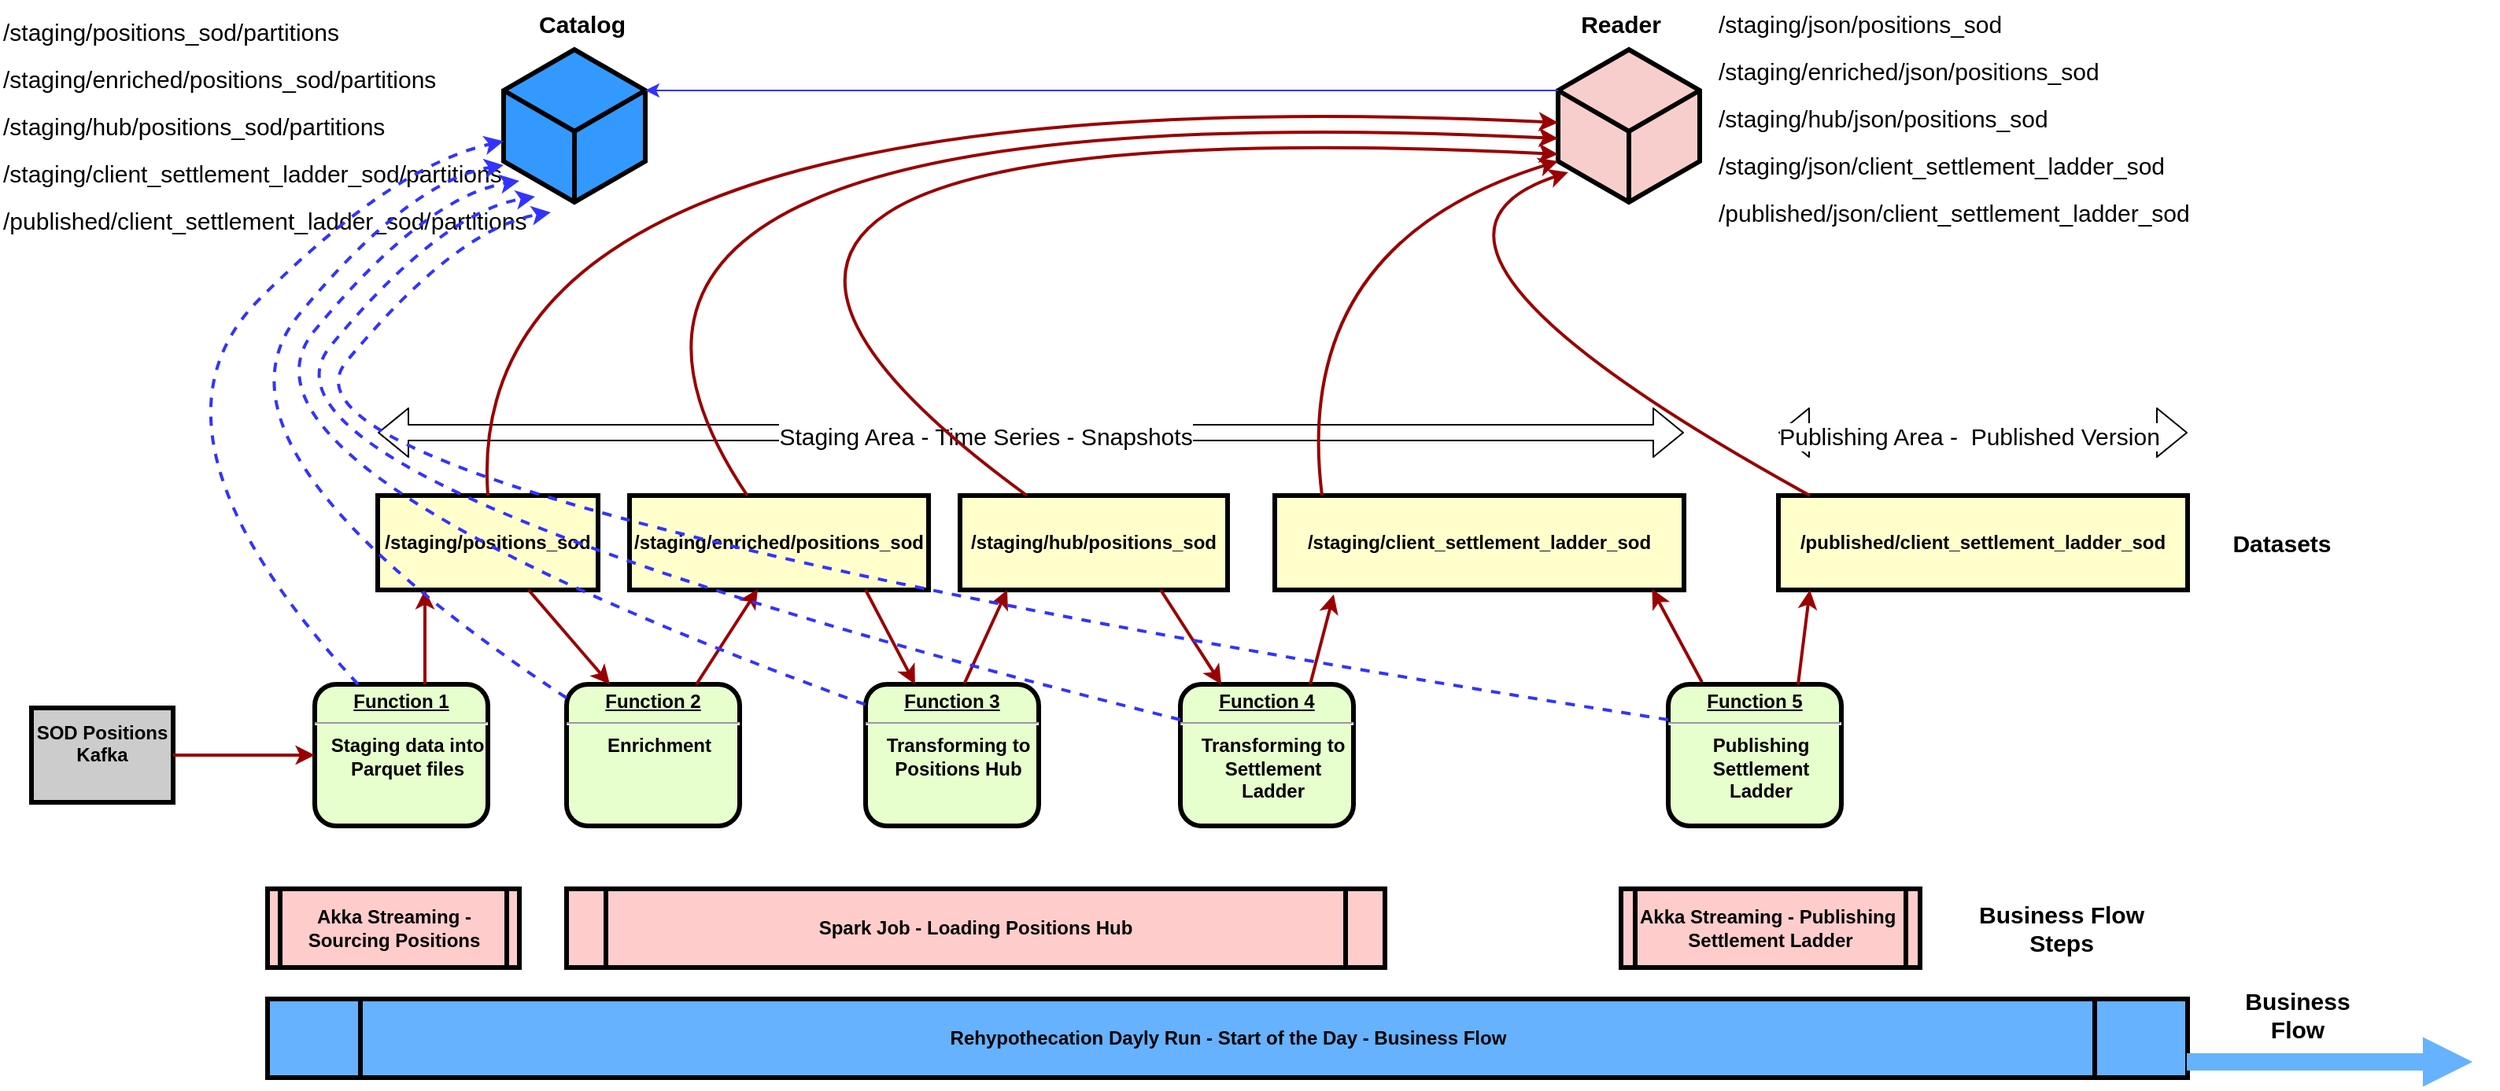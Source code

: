 <mxfile version="13.1.3" type="github">
  <diagram name="Page-1" id="c7558073-3199-34d8-9f00-42111426c3f3">
    <mxGraphModel dx="2886" dy="968" grid="1" gridSize="10" guides="1" tooltips="1" connect="1" arrows="1" fold="1" page="1" pageScale="1" pageWidth="1169" pageHeight="827" background="#ffffff" math="0" shadow="0">
      <root>
        <mxCell id="0" />
        <mxCell id="1" parent="0" />
        <mxCell id="5" value="Rehypothecation Dayly Run - Start of the Day - Business Flow" style="shape=process;whiteSpace=wrap;align=center;verticalAlign=middle;size=0.048;fontStyle=1;strokeWidth=3;fillColor=#66B2FF;labelPosition=center;verticalLabelPosition=middle;" parent="1" vertex="1">
          <mxGeometry x="80" y="650" width="1220" height="50" as="geometry" />
        </mxCell>
        <mxCell id="9" value="&lt;p style=&quot;margin: 0px ; margin-top: 4px ; text-align: center ; text-decoration: underline&quot;&gt;&lt;strong&gt;&lt;strong&gt;Function 3&lt;/strong&gt;&lt;br&gt;&lt;/strong&gt;&lt;/p&gt;&lt;hr&gt;&lt;p style=&quot;margin: 0px ; margin-left: 8px&quot;&gt;Transforming to &lt;br&gt;&lt;/p&gt;&lt;p style=&quot;margin: 0px ; margin-left: 8px&quot;&gt;Positions Hub&lt;br&gt;&lt;/p&gt;" style="verticalAlign=middle;align=center;overflow=fill;fontSize=12;fontFamily=Helvetica;html=1;rounded=1;fontStyle=1;strokeWidth=3;fillColor=#E6FFCC" parent="1" vertex="1">
          <mxGeometry x="460" y="450" width="110" height="90" as="geometry" />
        </mxCell>
        <mxCell id="10" value="&lt;p style=&quot;margin: 0px ; margin-top: 4px ; text-align: center ; text-decoration: underline&quot;&gt;&lt;strong&gt;&lt;strong&gt;Function 1&lt;/strong&gt;&lt;br&gt;&lt;/strong&gt;&lt;/p&gt;&lt;hr&gt;&lt;p style=&quot;margin: 0px ; margin-left: 8px&quot;&gt;Staging data into &lt;br&gt;Parquet files&lt;br&gt;&lt;/p&gt;" style="verticalAlign=middle;align=center;overflow=fill;fontSize=12;fontFamily=Helvetica;html=1;rounded=1;fontStyle=1;strokeWidth=3;fillColor=#E6FFCC" parent="1" vertex="1">
          <mxGeometry x="110.0" y="450" width="110" height="90" as="geometry" />
        </mxCell>
        <mxCell id="13" value="/staging/positions_sod" style="whiteSpace=wrap;align=center;verticalAlign=middle;fontStyle=1;strokeWidth=3;fillColor=#FFFFCC" parent="1" vertex="1">
          <mxGeometry x="150" y="330" width="140" height="60" as="geometry" />
        </mxCell>
        <mxCell id="14" value="SOD Positions&#xa;Kafka&#xa;" style="whiteSpace=wrap;align=center;verticalAlign=middle;fontStyle=1;strokeWidth=3;fillColor=#CCCCCC;" parent="1" vertex="1">
          <mxGeometry x="-70.0" y="465.0" width="90" height="60" as="geometry" />
        </mxCell>
        <mxCell id="15" value="/staging/enriched/positions_sod" style="whiteSpace=wrap;align=center;verticalAlign=middle;fontStyle=1;strokeWidth=3;fillColor=#FFFFCC" parent="1" vertex="1">
          <mxGeometry x="310" y="330" width="190" height="60" as="geometry" />
        </mxCell>
        <mxCell id="11" value="&lt;p style=&quot;margin: 0px ; margin-top: 4px ; text-align: center ; text-decoration: underline&quot;&gt;&lt;strong&gt;&lt;strong&gt;Function 2&lt;/strong&gt;&lt;br&gt;&lt;/strong&gt;&lt;/p&gt;&lt;hr&gt;&lt;p style=&quot;margin: 0px ; margin-left: 8px&quot;&gt;Enrichment&lt;br&gt;&lt;/p&gt;" style="verticalAlign=middle;align=center;overflow=fill;fontSize=12;fontFamily=Helvetica;html=1;rounded=1;fontStyle=1;strokeWidth=3;fillColor=#E6FFCC" parent="1" vertex="1">
          <mxGeometry x="270" y="450" width="110" height="90" as="geometry" />
        </mxCell>
        <mxCell id="51" value="" style="endArrow=none;noEdgeStyle=1;strokeColor=#990000;strokeWidth=2;endFill=0;startArrow=classic;startFill=1;entryX=0.75;entryY=0;entryDx=0;entryDy=0;exitX=0.429;exitY=0.992;exitDx=0;exitDy=0;exitPerimeter=0;" parent="1" source="15" target="11" edge="1">
          <mxGeometry relative="1" as="geometry">
            <mxPoint x="333" y="400" as="sourcePoint" />
            <mxPoint x="440.328" y="510" as="targetPoint" />
          </mxGeometry>
        </mxCell>
        <mxCell id="85" value="" style="edgeStyle=elbowEdgeStyle;elbow=horizontal;strokeColor=#990000;strokeWidth=2" parent="1" source="10" target="13" edge="1">
          <mxGeometry width="100" height="100" relative="1" as="geometry">
            <mxPoint x="170.0" y="600" as="sourcePoint" />
            <mxPoint x="270.0" y="500" as="targetPoint" />
            <Array as="points">
              <mxPoint x="180" y="420" />
              <mxPoint x="200" y="430" />
              <mxPoint x="200" y="550" />
              <mxPoint x="430" y="415" />
              <mxPoint x="284" y="490" />
            </Array>
          </mxGeometry>
        </mxCell>
        <mxCell id="87" value="" style="edgeStyle=elbowEdgeStyle;elbow=vertical;strokeColor=#990000;strokeWidth=2;startArrow=classic;startFill=1;endArrow=none;endFill=0;" parent="1" source="10" target="14" edge="1">
          <mxGeometry width="100" height="100" relative="1" as="geometry">
            <mxPoint x="110" y="600" as="sourcePoint" />
            <mxPoint x="210" y="500" as="targetPoint" />
          </mxGeometry>
        </mxCell>
        <mxCell id="tzFokicHPVw3fMw82fXG-97" value="" style="endArrow=none;noEdgeStyle=1;strokeColor=#990000;strokeWidth=2;endFill=0;startArrow=classic;startFill=1;" edge="1" parent="1" source="9">
          <mxGeometry relative="1" as="geometry">
            <mxPoint x="675" y="425" as="sourcePoint" />
            <mxPoint x="460" y="390" as="targetPoint" />
          </mxGeometry>
        </mxCell>
        <mxCell id="tzFokicHPVw3fMw82fXG-98" value="/staging/hub/positions_sod" style="whiteSpace=wrap;align=center;verticalAlign=middle;fontStyle=1;strokeWidth=3;fillColor=#FFFFCC" vertex="1" parent="1">
          <mxGeometry x="520" y="330" width="170" height="60" as="geometry" />
        </mxCell>
        <mxCell id="tzFokicHPVw3fMw82fXG-99" value="" style="endArrow=none;noEdgeStyle=1;strokeColor=#990000;strokeWidth=2;endFill=0;startArrow=classic;startFill=1;entryX=0.571;entryY=-0.006;entryDx=0;entryDy=0;entryPerimeter=0;" edge="1" parent="1" target="9">
          <mxGeometry relative="1" as="geometry">
            <mxPoint x="550" y="390" as="sourcePoint" />
            <mxPoint x="787.5" y="425" as="targetPoint" />
          </mxGeometry>
        </mxCell>
        <mxCell id="tzFokicHPVw3fMw82fXG-102" value="/staging/client_settlement_ladder_sod" style="whiteSpace=wrap;align=center;verticalAlign=middle;fontStyle=1;strokeWidth=3;fillColor=#FFFFCC" vertex="1" parent="1">
          <mxGeometry x="720" y="330" width="260" height="60" as="geometry" />
        </mxCell>
        <mxCell id="tzFokicHPVw3fMw82fXG-103" value="&lt;p style=&quot;margin: 0px ; margin-top: 4px ; text-align: center ; text-decoration: underline&quot;&gt;&lt;strong&gt;&lt;strong&gt;Function 4&lt;/strong&gt;&lt;br&gt;&lt;/strong&gt;&lt;/p&gt;&lt;hr&gt;&lt;p style=&quot;margin: 0px ; margin-left: 8px&quot;&gt;Transforming to &lt;br&gt;&lt;/p&gt;&lt;p style=&quot;margin: 0px ; margin-left: 8px&quot;&gt;Settlement&lt;/p&gt;&lt;p style=&quot;margin: 0px ; margin-left: 8px&quot;&gt; Ladder&lt;br&gt;&lt;/p&gt;" style="verticalAlign=middle;align=center;overflow=fill;fontSize=12;fontFamily=Helvetica;html=1;rounded=1;fontStyle=1;strokeWidth=3;fillColor=#E6FFCC" vertex="1" parent="1">
          <mxGeometry x="660" y="450" width="110" height="90" as="geometry" />
        </mxCell>
        <mxCell id="tzFokicHPVw3fMw82fXG-104" value="" style="endArrow=none;noEdgeStyle=1;strokeColor=#990000;strokeWidth=2;endFill=0;startArrow=classic;startFill=1;entryX=0.75;entryY=1;entryDx=0;entryDy=0;" edge="1" parent="1" source="tzFokicHPVw3fMw82fXG-103" target="tzFokicHPVw3fMw82fXG-98">
          <mxGeometry relative="1" as="geometry">
            <mxPoint x="560" y="400" as="sourcePoint" />
            <mxPoint x="542.5" y="460" as="targetPoint" />
          </mxGeometry>
        </mxCell>
        <mxCell id="tzFokicHPVw3fMw82fXG-105" value="" style="endArrow=none;noEdgeStyle=1;strokeColor=#990000;strokeWidth=2;endFill=0;startArrow=classic;startFill=1;entryX=0.75;entryY=0;entryDx=0;entryDy=0;exitX=0.144;exitY=1.047;exitDx=0;exitDy=0;exitPerimeter=0;" edge="1" parent="1" source="tzFokicHPVw3fMw82fXG-102" target="tzFokicHPVw3fMw82fXG-103">
          <mxGeometry relative="1" as="geometry">
            <mxPoint x="570" y="410" as="sourcePoint" />
            <mxPoint x="552.5" y="470" as="targetPoint" />
          </mxGeometry>
        </mxCell>
        <mxCell id="tzFokicHPVw3fMw82fXG-106" value="Spark Job - Loading Positions Hub" style="shape=process;whiteSpace=wrap;align=center;verticalAlign=middle;size=0.048;fontStyle=1;strokeWidth=3;fillColor=#FFCCCC" vertex="1" parent="1">
          <mxGeometry x="270" y="580" width="520" height="50" as="geometry" />
        </mxCell>
        <mxCell id="tzFokicHPVw3fMw82fXG-109" value="" style="endArrow=classic;noEdgeStyle=1;strokeColor=#990000;strokeWidth=2;endFill=1;startArrow=none;startFill=0;entryX=0.25;entryY=0;entryDx=0;entryDy=0;" edge="1" parent="1" source="13" target="11">
          <mxGeometry relative="1" as="geometry">
            <mxPoint x="401.51" y="399.52" as="sourcePoint" />
            <mxPoint x="382.5" y="460" as="targetPoint" />
          </mxGeometry>
        </mxCell>
        <mxCell id="tzFokicHPVw3fMw82fXG-110" value="Akka Streaming - Sourcing Positions" style="shape=process;whiteSpace=wrap;align=center;verticalAlign=middle;size=0.048;fontStyle=1;strokeWidth=3;fillColor=#FFCCCC" vertex="1" parent="1">
          <mxGeometry x="80" y="580" width="160" height="50" as="geometry" />
        </mxCell>
        <mxCell id="tzFokicHPVw3fMw82fXG-113" value="/published/client_settlement_ladder_sod" style="whiteSpace=wrap;align=center;verticalAlign=middle;fontStyle=1;strokeWidth=3;fillColor=#FFFFCC" vertex="1" parent="1">
          <mxGeometry x="1040" y="330" width="260" height="60" as="geometry" />
        </mxCell>
        <mxCell id="tzFokicHPVw3fMw82fXG-114" value="&lt;p style=&quot;margin: 0px ; margin-top: 4px ; text-align: center ; text-decoration: underline&quot;&gt;&lt;strong&gt;&lt;strong&gt;Function 5&lt;/strong&gt;&lt;br&gt;&lt;/strong&gt;&lt;/p&gt;&lt;hr&gt;&lt;p style=&quot;margin: 0px ; margin-left: 8px&quot;&gt;Publishing&lt;/p&gt;&lt;p style=&quot;margin: 0px ; margin-left: 8px&quot;&gt;Settlement &lt;br&gt;&lt;/p&gt;&lt;p style=&quot;margin: 0px ; margin-left: 8px&quot;&gt;Ladder&lt;br&gt;&lt;/p&gt;" style="verticalAlign=middle;align=center;overflow=fill;fontSize=12;fontFamily=Helvetica;html=1;rounded=1;fontStyle=1;strokeWidth=3;fillColor=#E6FFCC" vertex="1" parent="1">
          <mxGeometry x="970" y="450" width="110" height="90" as="geometry" />
        </mxCell>
        <mxCell id="tzFokicHPVw3fMw82fXG-115" value="Akka Streaming - Publishing  Settlement Ladder" style="shape=process;whiteSpace=wrap;align=center;verticalAlign=middle;size=0.048;fontStyle=1;strokeWidth=3;fillColor=#FFCCCC" vertex="1" parent="1">
          <mxGeometry x="940" y="580" width="190" height="50" as="geometry" />
        </mxCell>
        <mxCell id="tzFokicHPVw3fMw82fXG-116" value="" style="endArrow=none;noEdgeStyle=1;strokeColor=#990000;strokeWidth=2;endFill=0;startArrow=classic;startFill=1;entryX=0.195;entryY=-0.015;entryDx=0;entryDy=0;entryPerimeter=0;exitX=0.922;exitY=0.992;exitDx=0;exitDy=0;exitPerimeter=0;" edge="1" parent="1" source="tzFokicHPVw3fMw82fXG-102" target="tzFokicHPVw3fMw82fXG-114">
          <mxGeometry relative="1" as="geometry">
            <mxPoint x="767.44" y="402.82" as="sourcePoint" />
            <mxPoint x="752.5" y="460" as="targetPoint" />
          </mxGeometry>
        </mxCell>
        <mxCell id="tzFokicHPVw3fMw82fXG-117" value="" style="endArrow=none;noEdgeStyle=1;strokeColor=#990000;strokeWidth=2;endFill=0;startArrow=classic;startFill=1;entryX=0.75;entryY=0;entryDx=0;entryDy=0;exitX=0.077;exitY=1;exitDx=0;exitDy=0;exitPerimeter=0;" edge="1" parent="1" source="tzFokicHPVw3fMw82fXG-113" target="tzFokicHPVw3fMw82fXG-114">
          <mxGeometry relative="1" as="geometry">
            <mxPoint x="969.72" y="399.52" as="sourcePoint" />
            <mxPoint x="1001.45" y="443.65" as="targetPoint" />
          </mxGeometry>
        </mxCell>
        <mxCell id="tzFokicHPVw3fMw82fXG-118" value="" style="shape=arrow;endArrow=classic;html=1;strokeColor=#66B2FF;fillColor=#66B2FF;" edge="1" parent="1">
          <mxGeometry width="50" height="50" relative="1" as="geometry">
            <mxPoint x="1300" y="690" as="sourcePoint" />
            <mxPoint x="1480" y="690" as="targetPoint" />
          </mxGeometry>
        </mxCell>
        <mxCell id="tzFokicHPVw3fMw82fXG-121" value="Business Flow" style="text;html=1;strokeColor=none;fillColor=none;align=center;verticalAlign=middle;whiteSpace=wrap;rounded=0;labelBackgroundColor=none;fontSize=15;fontStyle=1" vertex="1" parent="1">
          <mxGeometry x="1320" y="650" width="100" height="20" as="geometry" />
        </mxCell>
        <mxCell id="tzFokicHPVw3fMw82fXG-122" value="Business Flow Steps" style="text;html=1;strokeColor=none;fillColor=none;align=center;verticalAlign=middle;whiteSpace=wrap;rounded=0;labelBackgroundColor=none;fontSize=15;fontStyle=1" vertex="1" parent="1">
          <mxGeometry x="1150" y="595" width="140" height="20" as="geometry" />
        </mxCell>
        <mxCell id="tzFokicHPVw3fMw82fXG-123" value="Datasets" style="text;html=1;strokeColor=none;fillColor=none;align=center;verticalAlign=middle;whiteSpace=wrap;rounded=0;labelBackgroundColor=none;fontSize=15;fontStyle=1" vertex="1" parent="1">
          <mxGeometry x="1320" y="350" width="80" height="20" as="geometry" />
        </mxCell>
        <mxCell id="tzFokicHPVw3fMw82fXG-126" value="" style="shape=flexArrow;endArrow=classic;startArrow=classic;html=1;strokeColor=#000000;fillColor=none;fontSize=15;" edge="1" parent="1">
          <mxGeometry width="50" height="50" relative="1" as="geometry">
            <mxPoint x="150" y="290" as="sourcePoint" />
            <mxPoint x="980" y="290" as="targetPoint" />
          </mxGeometry>
        </mxCell>
        <mxCell id="tzFokicHPVw3fMw82fXG-127" value="Staging Area - Time Series - Snapshots" style="edgeLabel;html=1;align=center;verticalAlign=middle;resizable=0;points=[];fontSize=15;" vertex="1" connectable="0" parent="tzFokicHPVw3fMw82fXG-126">
          <mxGeometry x="-0.071" y="-2" relative="1" as="geometry">
            <mxPoint as="offset" />
          </mxGeometry>
        </mxCell>
        <mxCell id="tzFokicHPVw3fMw82fXG-128" value="" style="shape=flexArrow;endArrow=classic;startArrow=classic;html=1;strokeColor=#000000;fillColor=none;fontSize=15;" edge="1" parent="1">
          <mxGeometry width="50" height="50" relative="1" as="geometry">
            <mxPoint x="1040" y="290" as="sourcePoint" />
            <mxPoint x="1300" y="290" as="targetPoint" />
          </mxGeometry>
        </mxCell>
        <mxCell id="tzFokicHPVw3fMw82fXG-129" value="Publishing Area -&amp;nbsp; Published Version" style="edgeLabel;html=1;align=center;verticalAlign=middle;resizable=0;points=[];fontSize=15;" vertex="1" connectable="0" parent="tzFokicHPVw3fMw82fXG-128">
          <mxGeometry x="-0.071" y="-2" relative="1" as="geometry">
            <mxPoint as="offset" />
          </mxGeometry>
        </mxCell>
        <mxCell id="tzFokicHPVw3fMw82fXG-131" value="" style="html=1;whiteSpace=wrap;aspect=fixed;shape=isoCube;backgroundOutline=1;labelBackgroundColor=none;fillColor=#f8cecc;fontSize=15;strokeColor=#000000;strokeWidth=3;" vertex="1" parent="1">
          <mxGeometry x="900" y="45" width="90" height="100" as="geometry" />
        </mxCell>
        <mxCell id="tzFokicHPVw3fMw82fXG-132" value="Reader" style="text;html=1;strokeColor=none;fillColor=none;align=center;verticalAlign=middle;whiteSpace=wrap;rounded=0;labelBackgroundColor=none;fontSize=15;fontStyle=1" vertex="1" parent="1">
          <mxGeometry x="900" y="20" width="80" height="20" as="geometry" />
        </mxCell>
        <mxCell id="tzFokicHPVw3fMw82fXG-133" value="/staging/json/positions_sod" style="text;whiteSpace=wrap;html=1;fontSize=15;" vertex="1" parent="1">
          <mxGeometry x="1000" y="15" width="210" height="30" as="geometry" />
        </mxCell>
        <mxCell id="tzFokicHPVw3fMw82fXG-134" value="/staging/enriched/json/positions_sod" style="text;whiteSpace=wrap;html=1;fontSize=15;" vertex="1" parent="1">
          <mxGeometry x="1000" y="45" width="280" height="30" as="geometry" />
        </mxCell>
        <mxCell id="tzFokicHPVw3fMw82fXG-135" value="/staging/hub/json/positions_sod" style="text;whiteSpace=wrap;html=1;fontSize=15;" vertex="1" parent="1">
          <mxGeometry x="1000" y="75" width="280" height="30" as="geometry" />
        </mxCell>
        <mxCell id="tzFokicHPVw3fMw82fXG-136" value="/staging/json/client_settlement_ladder_sod" style="text;whiteSpace=wrap;html=1;fontSize=15;" vertex="1" parent="1">
          <mxGeometry x="1000" y="105" width="300" height="30" as="geometry" />
        </mxCell>
        <mxCell id="tzFokicHPVw3fMw82fXG-137" value="/published/json/client_settlement_ladder_sod" style="text;whiteSpace=wrap;html=1;fontSize=15;" vertex="1" parent="1">
          <mxGeometry x="1000" y="135" width="310" height="40" as="geometry" />
        </mxCell>
        <mxCell id="tzFokicHPVw3fMw82fXG-138" style="edgeStyle=orthogonalEdgeStyle;shape=arrow;rounded=0;orthogonalLoop=1;jettySize=auto;html=1;exitX=0.5;exitY=1;exitDx=0;exitDy=0;startArrow=none;startFill=0;endArrow=classic;endFill=1;strokeColor=#000000;fillColor=none;fontSize=15;" edge="1" parent="1" source="tzFokicHPVw3fMw82fXG-132" target="tzFokicHPVw3fMw82fXG-132">
          <mxGeometry relative="1" as="geometry" />
        </mxCell>
        <mxCell id="tzFokicHPVw3fMw82fXG-139" value="" style="endArrow=classic;noEdgeStyle=1;strokeColor=#990000;strokeWidth=2;endFill=1;startArrow=none;startFill=0;exitX=0.5;exitY=0;exitDx=0;exitDy=0;curved=1;" edge="1" parent="1" source="13" target="tzFokicHPVw3fMw82fXG-131">
          <mxGeometry relative="1" as="geometry">
            <mxPoint x="255.833" y="400" as="sourcePoint" />
            <mxPoint x="307.5" y="460" as="targetPoint" />
            <Array as="points">
              <mxPoint x="200" y="60" />
            </Array>
          </mxGeometry>
        </mxCell>
        <mxCell id="tzFokicHPVw3fMw82fXG-140" value="" style="endArrow=classic;noEdgeStyle=1;strokeColor=#990000;strokeWidth=2;endFill=1;startArrow=none;startFill=0;curved=1;" edge="1" parent="1" source="15">
          <mxGeometry relative="1" as="geometry">
            <mxPoint x="230" y="340" as="sourcePoint" />
            <mxPoint x="900" y="103" as="targetPoint" />
            <Array as="points">
              <mxPoint x="210" y="70" />
            </Array>
          </mxGeometry>
        </mxCell>
        <mxCell id="tzFokicHPVw3fMw82fXG-141" value="" style="endArrow=classic;noEdgeStyle=1;strokeColor=#990000;strokeWidth=2;endFill=1;startArrow=none;startFill=0;exitX=0.25;exitY=0;exitDx=0;exitDy=0;curved=1;" edge="1" parent="1" source="tzFokicHPVw3fMw82fXG-98">
          <mxGeometry relative="1" as="geometry">
            <mxPoint x="240" y="350" as="sourcePoint" />
            <mxPoint x="900" y="113" as="targetPoint" />
            <Array as="points">
              <mxPoint x="220" y="80" />
            </Array>
          </mxGeometry>
        </mxCell>
        <mxCell id="tzFokicHPVw3fMw82fXG-142" value="" style="endArrow=classic;noEdgeStyle=1;strokeColor=#990000;strokeWidth=2;endFill=1;startArrow=none;startFill=0;exitX=0.5;exitY=0;exitDx=0;exitDy=0;curved=1;entryX=0;entryY=0;entryDx=0;entryDy=72.5;entryPerimeter=0;" edge="1" parent="1" target="tzFokicHPVw3fMw82fXG-131">
          <mxGeometry relative="1" as="geometry">
            <mxPoint x="750" y="330" as="sourcePoint" />
            <mxPoint x="1430" y="92.886" as="targetPoint" />
            <Array as="points">
              <mxPoint x="730" y="170" />
            </Array>
          </mxGeometry>
        </mxCell>
        <mxCell id="tzFokicHPVw3fMw82fXG-143" value="" style="endArrow=classic;noEdgeStyle=1;strokeColor=#990000;strokeWidth=2;endFill=1;startArrow=none;startFill=0;curved=1;entryX=0.072;entryY=0.795;entryDx=0;entryDy=0;entryPerimeter=0;" edge="1" parent="1" target="tzFokicHPVw3fMw82fXG-131">
          <mxGeometry relative="1" as="geometry">
            <mxPoint x="1060" y="330" as="sourcePoint" />
            <mxPoint x="940" y="117.5" as="targetPoint" />
            <Array as="points">
              <mxPoint x="770" y="170" />
            </Array>
          </mxGeometry>
        </mxCell>
        <mxCell id="tzFokicHPVw3fMw82fXG-145" value="" style="html=1;whiteSpace=wrap;aspect=fixed;shape=isoCube;backgroundOutline=1;labelBackgroundColor=none;fillColor=#3399FF;fontSize=15;strokeColor=#000000;strokeWidth=3;" vertex="1" parent="1">
          <mxGeometry x="230" y="45" width="90" height="100" as="geometry" />
        </mxCell>
        <mxCell id="tzFokicHPVw3fMw82fXG-146" value="Catalog" style="text;html=1;strokeColor=none;fillColor=none;align=center;verticalAlign=middle;whiteSpace=wrap;rounded=0;labelBackgroundColor=none;fontSize=15;fontStyle=1" vertex="1" parent="1">
          <mxGeometry x="240" y="20" width="80" height="20" as="geometry" />
        </mxCell>
        <mxCell id="tzFokicHPVw3fMw82fXG-147" value="/staging/positions_sod/partitions" style="text;whiteSpace=wrap;html=1;fontSize=15;" vertex="1" parent="1">
          <mxGeometry x="-90" y="20" width="220" height="30" as="geometry" />
        </mxCell>
        <mxCell id="tzFokicHPVw3fMw82fXG-148" value="/staging/enriched/positions_sod/partitions" style="text;whiteSpace=wrap;html=1;fontSize=15;" vertex="1" parent="1">
          <mxGeometry x="-90" y="50" width="270" height="30" as="geometry" />
        </mxCell>
        <mxCell id="tzFokicHPVw3fMw82fXG-149" value="/staging/hub/positions_sod/partitions" style="text;whiteSpace=wrap;html=1;fontSize=15;" vertex="1" parent="1">
          <mxGeometry x="-90" y="80" width="280" height="30" as="geometry" />
        </mxCell>
        <mxCell id="tzFokicHPVw3fMw82fXG-150" value="/staging/client_settlement_ladder_sod/partitions" style="text;whiteSpace=wrap;html=1;fontSize=15;" vertex="1" parent="1">
          <mxGeometry x="-90" y="110" width="310" height="30" as="geometry" />
        </mxCell>
        <mxCell id="tzFokicHPVw3fMw82fXG-151" value="/published/client_settlement_ladder_sod/partitions" style="text;whiteSpace=wrap;html=1;fontSize=15;" vertex="1" parent="1">
          <mxGeometry x="-90" y="140" width="330" height="40" as="geometry" />
        </mxCell>
        <mxCell id="tzFokicHPVw3fMw82fXG-152" value="" style="endArrow=classic;noEdgeStyle=1;strokeColor=#3333FF;strokeWidth=2;endFill=1;startArrow=none;startFill=0;exitX=0.25;exitY=0;exitDx=0;exitDy=0;curved=1;dashed=1;" edge="1" parent="1" source="10" target="tzFokicHPVw3fMw82fXG-145">
          <mxGeometry relative="1" as="geometry">
            <mxPoint x="230" y="340" as="sourcePoint" />
            <mxPoint x="910" y="102.886" as="targetPoint" />
            <Array as="points">
              <mxPoint x="-10" y="290" />
              <mxPoint x="160" y="120" />
            </Array>
          </mxGeometry>
        </mxCell>
        <mxCell id="tzFokicHPVw3fMw82fXG-153" value="" style="endArrow=classic;noEdgeStyle=1;strokeColor=#3333FF;strokeWidth=2;endFill=1;startArrow=none;startFill=0;curved=1;dashed=1;" edge="1" parent="1" source="11">
          <mxGeometry relative="1" as="geometry">
            <mxPoint x="147.5" y="460" as="sourcePoint" />
            <mxPoint x="230" y="120" as="targetPoint" />
            <Array as="points">
              <mxPoint x="30" y="300" />
              <mxPoint x="170" y="130" />
            </Array>
          </mxGeometry>
        </mxCell>
        <mxCell id="tzFokicHPVw3fMw82fXG-154" value="" style="endArrow=classic;noEdgeStyle=1;strokeColor=#3333FF;strokeWidth=2;endFill=1;startArrow=none;startFill=0;curved=1;dashed=1;exitX=-0.002;exitY=0.143;exitDx=0;exitDy=0;exitPerimeter=0;" edge="1" parent="1" source="9">
          <mxGeometry relative="1" as="geometry">
            <mxPoint x="280" y="468.644" as="sourcePoint" />
            <mxPoint x="240" y="130" as="targetPoint" />
            <Array as="points">
              <mxPoint x="40" y="310" />
              <mxPoint x="180" y="140" />
            </Array>
          </mxGeometry>
        </mxCell>
        <mxCell id="tzFokicHPVw3fMw82fXG-155" value="" style="endArrow=classic;noEdgeStyle=1;strokeColor=#3333FF;strokeWidth=2;endFill=1;startArrow=none;startFill=0;curved=1;dashed=1;exitX=0;exitY=0.25;exitDx=0;exitDy=0;" edge="1" parent="1" source="tzFokicHPVw3fMw82fXG-103">
          <mxGeometry relative="1" as="geometry">
            <mxPoint x="469.78" y="472.87" as="sourcePoint" />
            <mxPoint x="250" y="140" as="targetPoint" />
            <Array as="points">
              <mxPoint x="50" y="320" />
              <mxPoint x="190" y="150" />
            </Array>
          </mxGeometry>
        </mxCell>
        <mxCell id="tzFokicHPVw3fMw82fXG-156" value="" style="endArrow=classic;noEdgeStyle=1;strokeColor=#3333FF;strokeWidth=2;endFill=1;startArrow=none;startFill=0;curved=1;dashed=1;exitX=0;exitY=0.25;exitDx=0;exitDy=0;" edge="1" parent="1" source="tzFokicHPVw3fMw82fXG-114">
          <mxGeometry relative="1" as="geometry">
            <mxPoint x="670" y="482.5" as="sourcePoint" />
            <mxPoint x="260" y="150" as="targetPoint" />
            <Array as="points">
              <mxPoint x="60" y="330" />
              <mxPoint x="200" y="160" />
            </Array>
          </mxGeometry>
        </mxCell>
        <mxCell id="tzFokicHPVw3fMw82fXG-158" value="" style="edgeStyle=elbowEdgeStyle;elbow=horizontal;strokeColor=#3333FF;strokeWidth=1;exitX=0;exitY=0;exitDx=90;exitDy=27.5;exitPerimeter=0;entryX=0;entryY=0;entryDx=0;entryDy=27.5;entryPerimeter=0;startArrow=classic;startFill=1;endArrow=none;endFill=0;" edge="1" parent="1" source="tzFokicHPVw3fMw82fXG-145" target="tzFokicHPVw3fMw82fXG-131">
          <mxGeometry width="100" height="100" relative="1" as="geometry">
            <mxPoint x="190" y="460" as="sourcePoint" />
            <mxPoint x="190" y="400" as="targetPoint" />
            <Array as="points">
              <mxPoint x="690" y="47" />
              <mxPoint x="450" y="47" />
              <mxPoint x="210" y="440" />
              <mxPoint x="210" y="560" />
              <mxPoint x="440" y="425" />
              <mxPoint x="294" y="500" />
            </Array>
          </mxGeometry>
        </mxCell>
      </root>
    </mxGraphModel>
  </diagram>
</mxfile>
